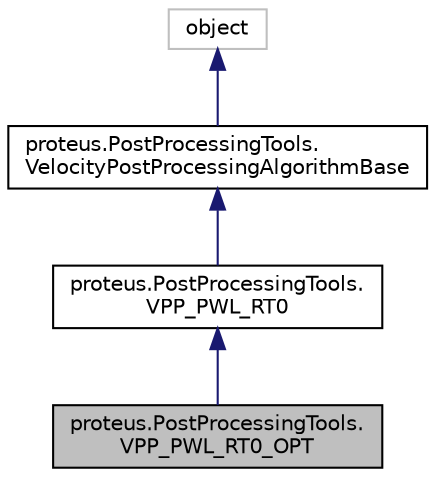digraph "proteus.PostProcessingTools.VPP_PWL_RT0_OPT"
{
 // LATEX_PDF_SIZE
  edge [fontname="Helvetica",fontsize="10",labelfontname="Helvetica",labelfontsize="10"];
  node [fontname="Helvetica",fontsize="10",shape=record];
  Node1 [label="proteus.PostProcessingTools.\lVPP_PWL_RT0_OPT",height=0.2,width=0.4,color="black", fillcolor="grey75", style="filled", fontcolor="black",tooltip=" "];
  Node2 -> Node1 [dir="back",color="midnightblue",fontsize="10",style="solid",fontname="Helvetica"];
  Node2 [label="proteus.PostProcessingTools.\lVPP_PWL_RT0",height=0.2,width=0.4,color="black", fillcolor="white", style="filled",URL="$d3/d48/classproteus_1_1PostProcessingTools_1_1VPP__PWL__RT0.html",tooltip=" "];
  Node3 -> Node2 [dir="back",color="midnightblue",fontsize="10",style="solid",fontname="Helvetica"];
  Node3 [label="proteus.PostProcessingTools.\lVelocityPostProcessingAlgorithmBase",height=0.2,width=0.4,color="black", fillcolor="white", style="filled",URL="$d5/d5e/classproteus_1_1PostProcessingTools_1_1VelocityPostProcessingAlgorithmBase.html",tooltip="begin pulling out different velocity cases into separate classes to make this more manageable"];
  Node4 -> Node3 [dir="back",color="midnightblue",fontsize="10",style="solid",fontname="Helvetica"];
  Node4 [label="object",height=0.2,width=0.4,color="grey75", fillcolor="white", style="filled",tooltip=" "];
}
